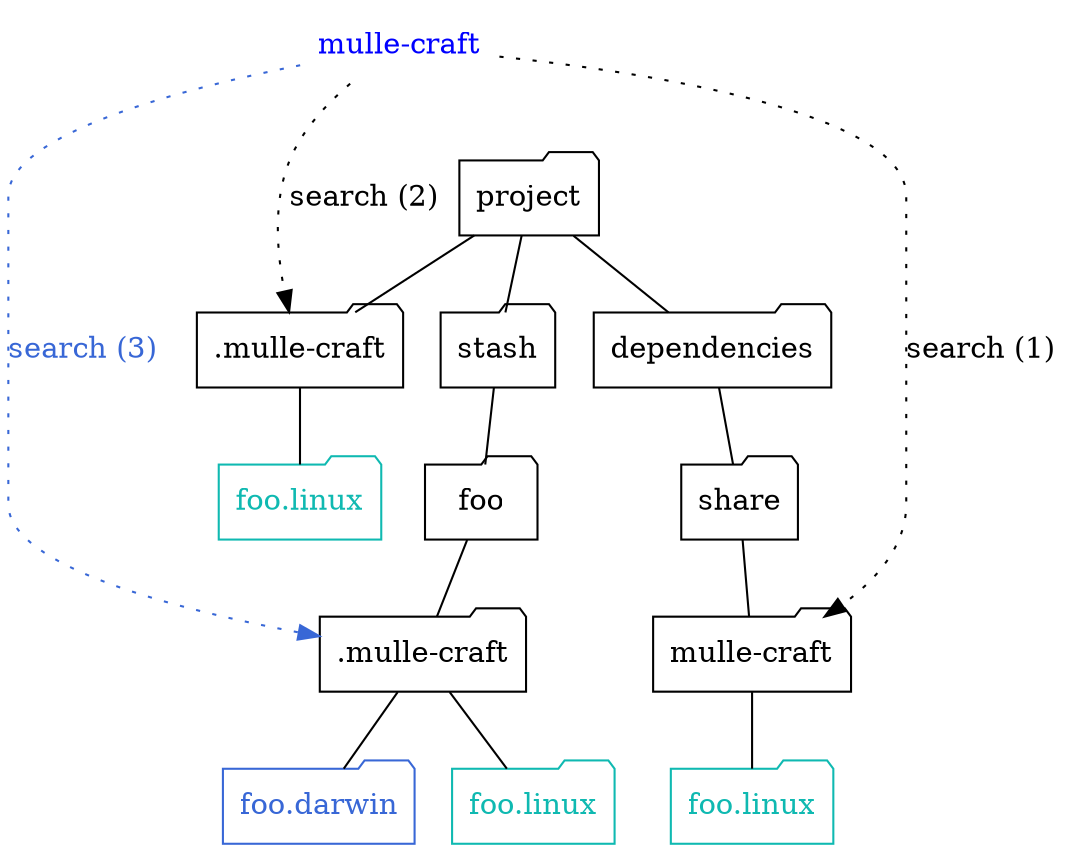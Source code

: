digraph G {
    graph [rankdir = TD];

    { rank="same" ; "mulle-craft" }

    "mulle-craft"   [ shape="none", fontcolor="blue" ]

    node[ shape=folder, color="#0fb9b1", fontcolor="#0fb9b1"];

    "foo1.linux"   [ label="foo.linux"]
    "foo2.linux"   [ label="foo.linux"]
    "foo2.darwin"  [ label="foo.darwin", fontcolor="#3867d6", color="#3867d6" ]
    "foo3.linux"   [ label="foo.linux"]

    node[ shape=folder, color="#7f8c8d", fontcolor="#7f8c8d"];
    edge[ arrowhead="none", color="#7f8c8d"];


    edge[  arrowhead="none", color="black"];
    node[ shape=folder, color="black", fontcolor="black"];

    "project"       -> "mulle-craft1"
    "mulle-craft1"  -> "foo1.linux"
    "mulle-craft1"   [ label=".mulle-craft"]

    "project"       -> "stash"
    "stash"         -> "foo2"
    "foo2"      -> "mulle-craft2"
    "mulle-craft2"  -> "foo2.linux"
    "mulle-craft2"  -> "foo2.darwin"
    "foo2"       [ label="foo"]
    "mulle-craft2"   [ label=".mulle-craft"]

    "project"      -> "dependencies"
    "dependencies" -> "share"
    "share"        -> "mulle-craft3"
    "mulle-craft3" -> "foo3.linux"
    "mulle-craft3"  [ label="mulle-craft"]

    edge[ style="dotted", arrowhead=""]

    "mulle-craft" -> "project"   [ style="invis" ]

    "mulle-craft" -> "mulle-craft3"   [ label="search (1)" ]
    "mulle-craft" -> "mulle-craft2"   [ label="search (3)", color="#3867d6", fontcolor="#3867d6"  ]
    "mulle-craft" -> "mulle-craft1"   [ label="search (2)" ]
}
